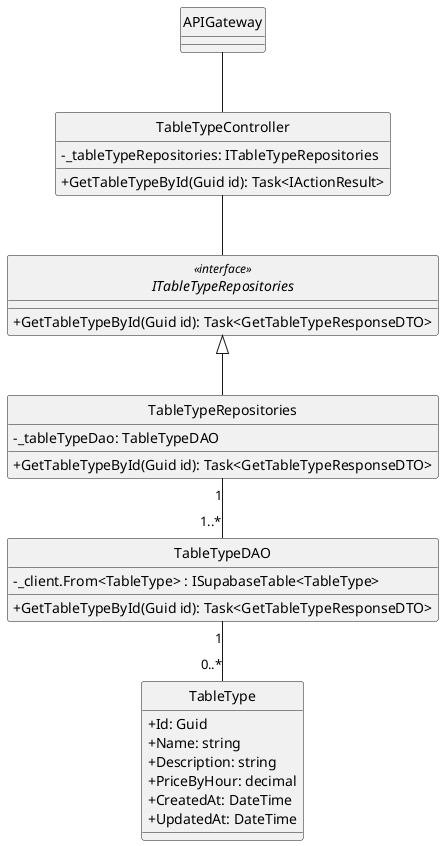 @startuml
hide circle
skinparam classAttributeIconSize 0

class APIGateway {
}

class TableTypeController {
    - _tableTypeRepositories: ITableTypeRepositories
    + GetTableTypeById(Guid id): Task<IActionResult>
}

interface ITableTypeRepositories<<interface>> {
    + GetTableTypeById(Guid id): Task<GetTableTypeResponseDTO>
}

class TableTypeRepositories {
    - _tableTypeDao: TableTypeDAO
    + GetTableTypeById(Guid id): Task<GetTableTypeResponseDTO>
}

class TableTypeDAO {
    - _client.From<TableType> : ISupabaseTable<TableType>
    + GetTableTypeById(Guid id): Task<GetTableTypeResponseDTO>
}

class TableType {
    + Id: Guid
    + Name: string
    + Description: string
    + PriceByHour: decimal
    + CreatedAt: DateTime
    + UpdatedAt: DateTime
}

APIGateway -- TableTypeController
TableTypeController -- ITableTypeRepositories
ITableTypeRepositories <|-- TableTypeRepositories
TableTypeRepositories "1"--"1..*" TableTypeDAO
TableTypeDAO "1"--"0..*" TableType
@enduml
